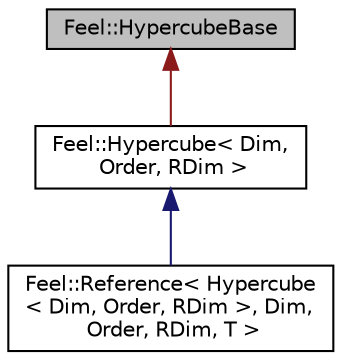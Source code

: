 digraph "Feel::HypercubeBase"
{
 // LATEX_PDF_SIZE
  edge [fontname="Helvetica",fontsize="10",labelfontname="Helvetica",labelfontsize="10"];
  node [fontname="Helvetica",fontsize="10",shape=record];
  Node1 [label="Feel::HypercubeBase",height=0.2,width=0.4,color="black", fillcolor="grey75", style="filled", fontcolor="black",tooltip=" "];
  Node1 -> Node2 [dir="back",color="firebrick4",fontsize="10",style="solid",fontname="Helvetica"];
  Node2 [label="Feel::Hypercube\< Dim,\l Order, RDim \>",height=0.2,width=0.4,color="black", fillcolor="white", style="filled",URL="$classFeel_1_1Hypercube.html",tooltip=" "];
  Node2 -> Node3 [dir="back",color="midnightblue",fontsize="10",style="solid",fontname="Helvetica"];
  Node3 [label="Feel::Reference\< Hypercube\l\< Dim, Order, RDim \>, Dim,\l Order, RDim, T \>",height=0.2,width=0.4,color="black", fillcolor="white", style="filled",URL="$classFeel_1_1Reference_3_01Hypercube_3_01Dim_00_01Order_00_01RDim_01_4_00_01Dim_00_01Order_00_01RDim_00_01T_01_4.html",tooltip=" "];
}
